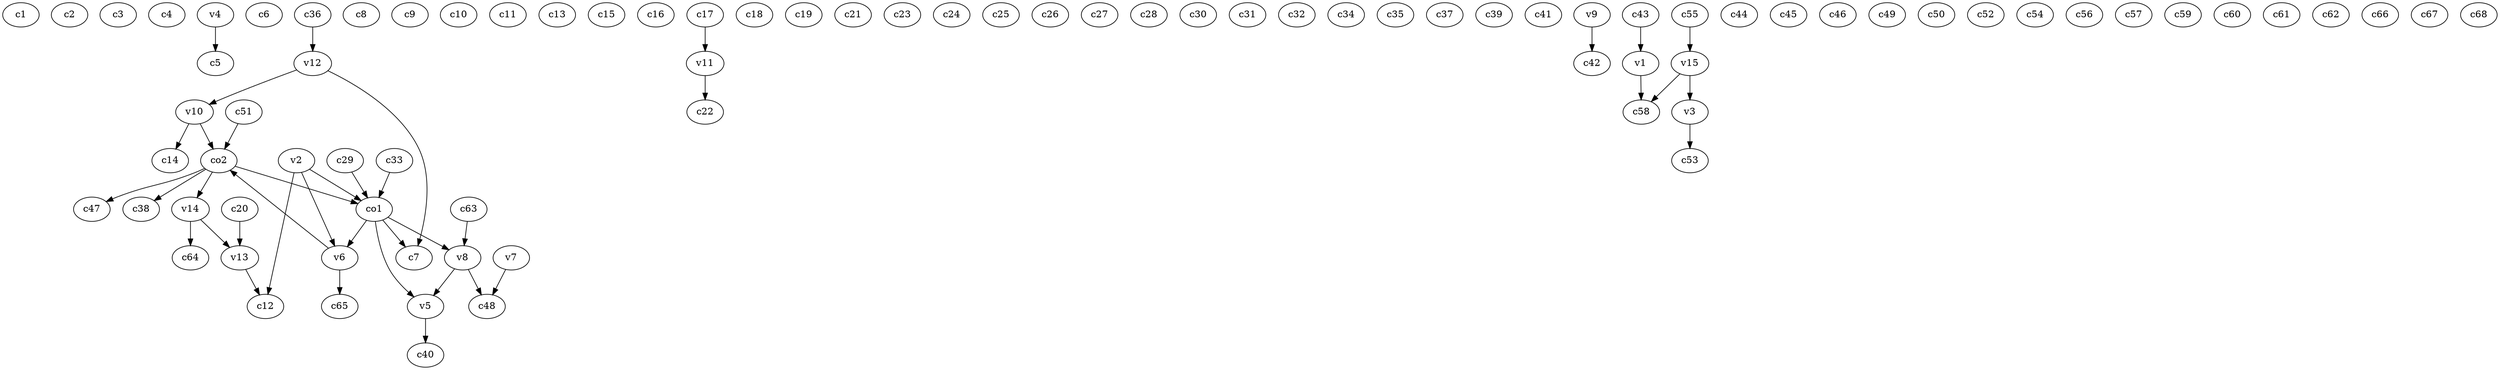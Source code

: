 strict digraph  {
c1;
c2;
c3;
c4;
c5;
c6;
c7;
c8;
c9;
c10;
c11;
c12;
c13;
c14;
c15;
c16;
c17;
c18;
c19;
c20;
c21;
c22;
c23;
c24;
c25;
c26;
c27;
c28;
c29;
c30;
c31;
c32;
c33;
c34;
c35;
c36;
c37;
c38;
c39;
c40;
c41;
c42;
c43;
c44;
c45;
c46;
c47;
c48;
c49;
c50;
c51;
c52;
c53;
c54;
c55;
c56;
c57;
c58;
c59;
c60;
c61;
c62;
c63;
c64;
c65;
c66;
c67;
c68;
v1;
v2;
v3;
v4;
v5;
v6;
v7;
v8;
v9;
v10;
v11;
v12;
v13;
v14;
v15;
co1;
co2;
c17 -> v11  [weight=1];
c20 -> v13  [weight=1];
c29 -> co1  [weight=1];
c33 -> co1  [weight=1];
c36 -> v12  [weight=1];
c43 -> v1  [weight=1];
c51 -> co2  [weight=1];
c55 -> v15  [weight=1];
c63 -> v8  [weight=1];
v1 -> c58  [weight=1];
v2 -> c12  [weight=1];
v2 -> v6  [weight=1];
v2 -> co1  [weight=1];
v3 -> c53  [weight=1];
v4 -> c5  [weight=1];
v5 -> c40  [weight=1];
v6 -> c65  [weight=1];
v6 -> co2  [weight=1];
v7 -> c48  [weight=1];
v8 -> c48  [weight=1];
v8 -> v5  [weight=1];
v9 -> c42  [weight=1];
v10 -> c14  [weight=1];
v10 -> co2  [weight=1];
v11 -> c22  [weight=1];
v12 -> c7  [weight=1];
v12 -> v10  [weight=1];
v13 -> c12  [weight=1];
v14 -> c64  [weight=1];
v14 -> v13  [weight=1];
v15 -> c58  [weight=1];
v15 -> v3  [weight=1];
co1 -> c7  [weight=1];
co1 -> v8  [weight=1];
co1 -> v5  [weight=1];
co1 -> v6  [weight=1];
co2 -> c47  [weight=1];
co2 -> c38  [weight=1];
co2 -> co1  [weight=1];
co2 -> v14  [weight=1];
}
